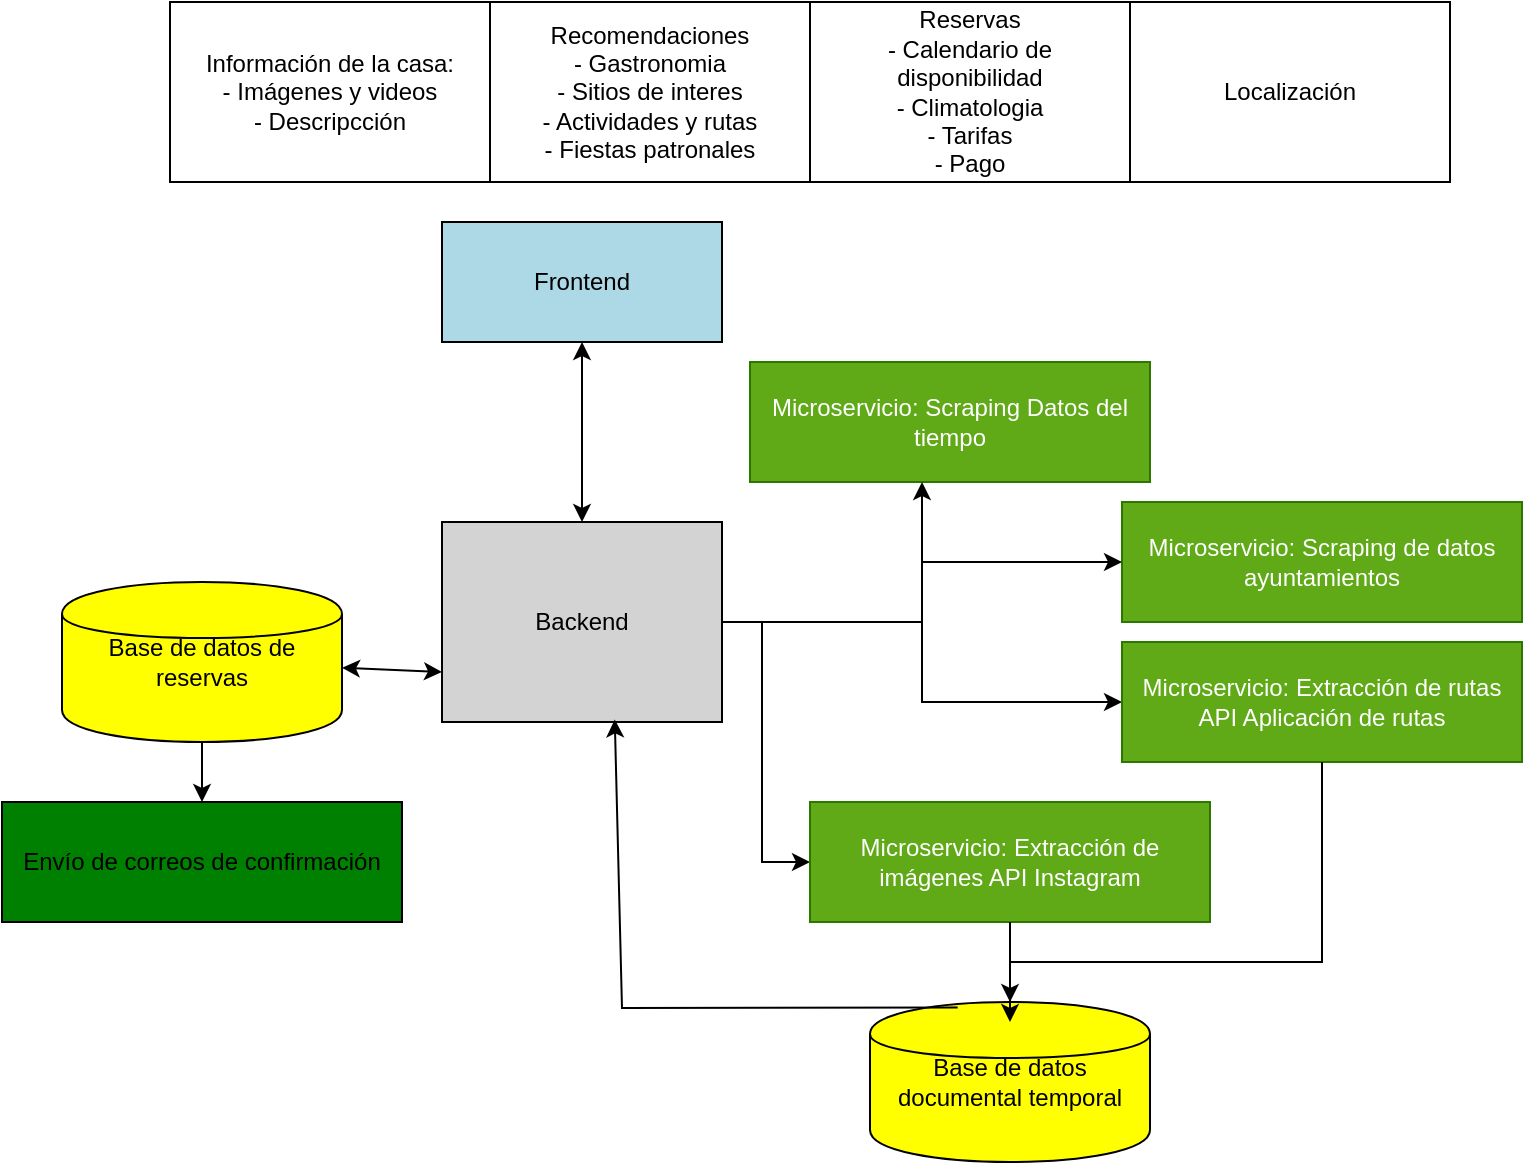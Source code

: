 <mxfile>
    <diagram name="Flowchart" id="0">
        <mxGraphModel dx="722" dy="1653" grid="1" gridSize="10" guides="1" tooltips="1" connect="1" arrows="1" fold="1" page="1" pageScale="1" pageWidth="827" pageHeight="1169" math="0" shadow="0">
            <root>
                <mxCell id="0"/>
                <mxCell id="1" parent="0"/>
                <mxCell id="2" value="Frontend" style="rounded=0;whiteSpace=wrap;html=1;fillColor=lightblue;" parent="1" vertex="1">
                    <mxGeometry x="230" y="-140" width="140" height="60" as="geometry"/>
                </mxCell>
                <mxCell id="1oWr3lsc322DCmLZwGiQ-43" style="edgeStyle=orthogonalEdgeStyle;rounded=0;orthogonalLoop=1;jettySize=auto;html=1;exitX=1;exitY=0.5;exitDx=0;exitDy=0;entryX=0;entryY=0.5;entryDx=0;entryDy=0;" parent="1" target="4" edge="1">
                    <mxGeometry relative="1" as="geometry">
                        <mxPoint x="390" y="60" as="sourcePoint"/>
                        <mxPoint x="534" y="170" as="targetPoint"/>
                        <Array as="points">
                            <mxPoint x="390" y="180"/>
                        </Array>
                    </mxGeometry>
                </mxCell>
                <mxCell id="LCDK5ItAgccOS6n3zgfJ-18" style="edgeStyle=orthogonalEdgeStyle;rounded=0;orthogonalLoop=1;jettySize=auto;html=1;entryX=0;entryY=0.5;entryDx=0;entryDy=0;" parent="1" source="3" target="LCDK5ItAgccOS6n3zgfJ-16" edge="1">
                    <mxGeometry relative="1" as="geometry"/>
                </mxCell>
                <mxCell id="3" value="Backend" style="rounded=0;whiteSpace=wrap;html=1;fillColor=lightgray;" parent="1" vertex="1">
                    <mxGeometry x="230" y="10" width="140" height="100" as="geometry"/>
                </mxCell>
                <mxCell id="4" value="Microservicio: Extracción de imágenes API Instagram" style="rounded=0;whiteSpace=wrap;html=1;fillColor=#60a917;fontColor=#ffffff;strokeColor=#2D7600;" parent="1" vertex="1">
                    <mxGeometry x="414" y="150" width="200" height="60" as="geometry"/>
                </mxCell>
                <mxCell id="5" value="Microservicio: Scraping de datos ayuntamientos" style="rounded=0;whiteSpace=wrap;html=1;fillColor=#60a917;fontColor=#ffffff;strokeColor=#2D7600;" parent="1" vertex="1">
                    <mxGeometry x="570" width="200" height="60" as="geometry"/>
                </mxCell>
                <mxCell id="6" value="Microservicio: Scraping Datos del tiempo" style="rounded=0;whiteSpace=wrap;html=1;fillColor=#60a917;fontColor=#ffffff;strokeColor=#2D7600;" parent="1" vertex="1">
                    <mxGeometry x="384" y="-70" width="200" height="60" as="geometry"/>
                </mxCell>
                <mxCell id="7" value="Base de datos de reservas" style="shape=cylinder;whiteSpace=wrap;html=1;fillColor=yellow;" parent="1" vertex="1">
                    <mxGeometry x="40" y="40" width="140" height="80" as="geometry"/>
                </mxCell>
                <mxCell id="9" value="Base de datos documental temporal" style="shape=cylinder;whiteSpace=wrap;html=1;fillColor=yellow;" parent="1" vertex="1">
                    <mxGeometry x="444" y="250" width="140" height="80" as="geometry"/>
                </mxCell>
                <mxCell id="8" value="Envío de correos de confirmación" style="rounded=0;whiteSpace=wrap;html=1;fillColor=green;" parent="1" vertex="1">
                    <mxGeometry x="10" y="150" width="200" height="60" as="geometry"/>
                </mxCell>
                <mxCell id="12" style="edgeStyle=orthogonalEdgeStyle;rounded=0;orthogonalLoop=1;jettySize=auto;html=1;" parent="1" source="3" target="5" edge="1">
                    <mxGeometry relative="1" as="geometry"/>
                </mxCell>
                <mxCell id="13" style="edgeStyle=orthogonalEdgeStyle;rounded=0;orthogonalLoop=1;jettySize=auto;html=1;" parent="1" source="3" target="6" edge="1">
                    <mxGeometry relative="1" as="geometry">
                        <Array as="points">
                            <mxPoint x="470" y="60"/>
                        </Array>
                    </mxGeometry>
                </mxCell>
                <mxCell id="15" style="edgeStyle=orthogonalEdgeStyle;rounded=0;orthogonalLoop=1;jettySize=auto;html=1;" parent="1" source="7" target="8" edge="1">
                    <mxGeometry relative="1" as="geometry"/>
                </mxCell>
                <mxCell id="16" style="edgeStyle=orthogonalEdgeStyle;rounded=0;orthogonalLoop=1;jettySize=auto;html=1;" parent="1" source="4" target="9" edge="1">
                    <mxGeometry relative="1" as="geometry"/>
                </mxCell>
                <mxCell id="1oWr3lsc322DCmLZwGiQ-16" value="" style="endArrow=classic;html=1;rounded=0;exitX=0.313;exitY=0.035;exitDx=0;exitDy=0;exitPerimeter=0;entryX=0.617;entryY=0.987;entryDx=0;entryDy=0;entryPerimeter=0;" parent="1" source="9" target="3" edge="1">
                    <mxGeometry width="50" height="50" relative="1" as="geometry">
                        <mxPoint x="390" y="340" as="sourcePoint"/>
                        <mxPoint x="440" y="290" as="targetPoint"/>
                        <Array as="points">
                            <mxPoint x="320" y="253"/>
                        </Array>
                    </mxGeometry>
                </mxCell>
                <mxCell id="1oWr3lsc322DCmLZwGiQ-18" value="" style="endArrow=classic;startArrow=classic;html=1;rounded=0;exitX=0.5;exitY=1;exitDx=0;exitDy=0;entryX=0.5;entryY=0;entryDx=0;entryDy=0;" parent="1" source="2" target="3" edge="1">
                    <mxGeometry width="50" height="50" relative="1" as="geometry">
                        <mxPoint x="390" y="340" as="sourcePoint"/>
                        <mxPoint x="280" y="10" as="targetPoint"/>
                    </mxGeometry>
                </mxCell>
                <mxCell id="1oWr3lsc322DCmLZwGiQ-24" value="Información de la casa:&lt;div&gt;- Imágenes y videos&lt;/div&gt;&lt;div&gt;- Descripcción&lt;/div&gt;" style="whiteSpace=wrap;html=1;" parent="1" vertex="1">
                    <mxGeometry x="94" y="-250" width="160" height="90" as="geometry"/>
                </mxCell>
                <mxCell id="1oWr3lsc322DCmLZwGiQ-25" value="Recomendaciones&lt;div&gt;- Gastronomia&lt;/div&gt;&lt;div&gt;- Sitios de interes&lt;/div&gt;&lt;div&gt;- Actividades y rutas&lt;/div&gt;&lt;div&gt;- Fiestas patronales&lt;/div&gt;" style="whiteSpace=wrap;html=1;" parent="1" vertex="1">
                    <mxGeometry x="254" y="-250" width="160" height="90" as="geometry"/>
                </mxCell>
                <mxCell id="1oWr3lsc322DCmLZwGiQ-26" value="Reservas&lt;div&gt;- Calendario de disponibilidad&lt;/div&gt;&lt;div&gt;- Climatologia&lt;/div&gt;&lt;div&gt;- Tarifas&lt;/div&gt;&lt;div&gt;- Pago&lt;/div&gt;" style="whiteSpace=wrap;html=1;" parent="1" vertex="1">
                    <mxGeometry x="414" y="-250" width="160" height="90" as="geometry"/>
                </mxCell>
                <mxCell id="1oWr3lsc322DCmLZwGiQ-42" value="Localización" style="whiteSpace=wrap;html=1;" parent="1" vertex="1">
                    <mxGeometry x="574" y="-250" width="160" height="90" as="geometry"/>
                </mxCell>
                <mxCell id="1oWr3lsc322DCmLZwGiQ-45" value="" style="endArrow=classic;startArrow=classic;html=1;rounded=0;entryX=0;entryY=0.75;entryDx=0;entryDy=0;" parent="1" source="7" target="3" edge="1">
                    <mxGeometry width="50" height="50" relative="1" as="geometry">
                        <mxPoint x="510" y="140" as="sourcePoint"/>
                        <mxPoint x="560" y="90" as="targetPoint"/>
                    </mxGeometry>
                </mxCell>
                <mxCell id="LCDK5ItAgccOS6n3zgfJ-16" value="Microservicio: Extracción de rutas API Aplicación de rutas" style="rounded=0;whiteSpace=wrap;html=1;fillColor=#60a917;fontColor=#ffffff;strokeColor=#2D7600;" parent="1" vertex="1">
                    <mxGeometry x="570" y="70" width="200" height="60" as="geometry"/>
                </mxCell>
                <mxCell id="LCDK5ItAgccOS6n3zgfJ-17" style="edgeStyle=orthogonalEdgeStyle;rounded=0;orthogonalLoop=1;jettySize=auto;html=1;exitX=0.5;exitY=1;exitDx=0;exitDy=0;entryX=0.5;entryY=0.125;entryDx=0;entryDy=0;entryPerimeter=0;" parent="1" source="LCDK5ItAgccOS6n3zgfJ-16" target="9" edge="1">
                    <mxGeometry relative="1" as="geometry">
                        <Array as="points">
                            <mxPoint x="670" y="230"/>
                            <mxPoint x="514" y="230"/>
                        </Array>
                    </mxGeometry>
                </mxCell>
            </root>
        </mxGraphModel>
    </diagram>
</mxfile>